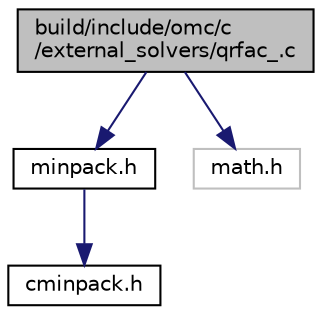 digraph "build/include/omc/c/external_solvers/qrfac_.c"
{
  edge [fontname="Helvetica",fontsize="10",labelfontname="Helvetica",labelfontsize="10"];
  node [fontname="Helvetica",fontsize="10",shape=record];
  Node0 [label="build/include/omc/c\l/external_solvers/qrfac_.c",height=0.2,width=0.4,color="black", fillcolor="grey75", style="filled", fontcolor="black"];
  Node0 -> Node1 [color="midnightblue",fontsize="10",style="solid",fontname="Helvetica"];
  Node1 [label="minpack.h",height=0.2,width=0.4,color="black", fillcolor="white", style="filled",URL="$d9/d76/build_2include_2omc_2c_2external__solvers_2minpack_8h.html"];
  Node1 -> Node2 [color="midnightblue",fontsize="10",style="solid",fontname="Helvetica"];
  Node2 [label="cminpack.h",height=0.2,width=0.4,color="black", fillcolor="white", style="filled",URL="$d9/d9a/build_2include_2omc_2c_2external__solvers_2cminpack_8h.html"];
  Node0 -> Node3 [color="midnightblue",fontsize="10",style="solid",fontname="Helvetica"];
  Node3 [label="math.h",height=0.2,width=0.4,color="grey75", fillcolor="white", style="filled"];
}
